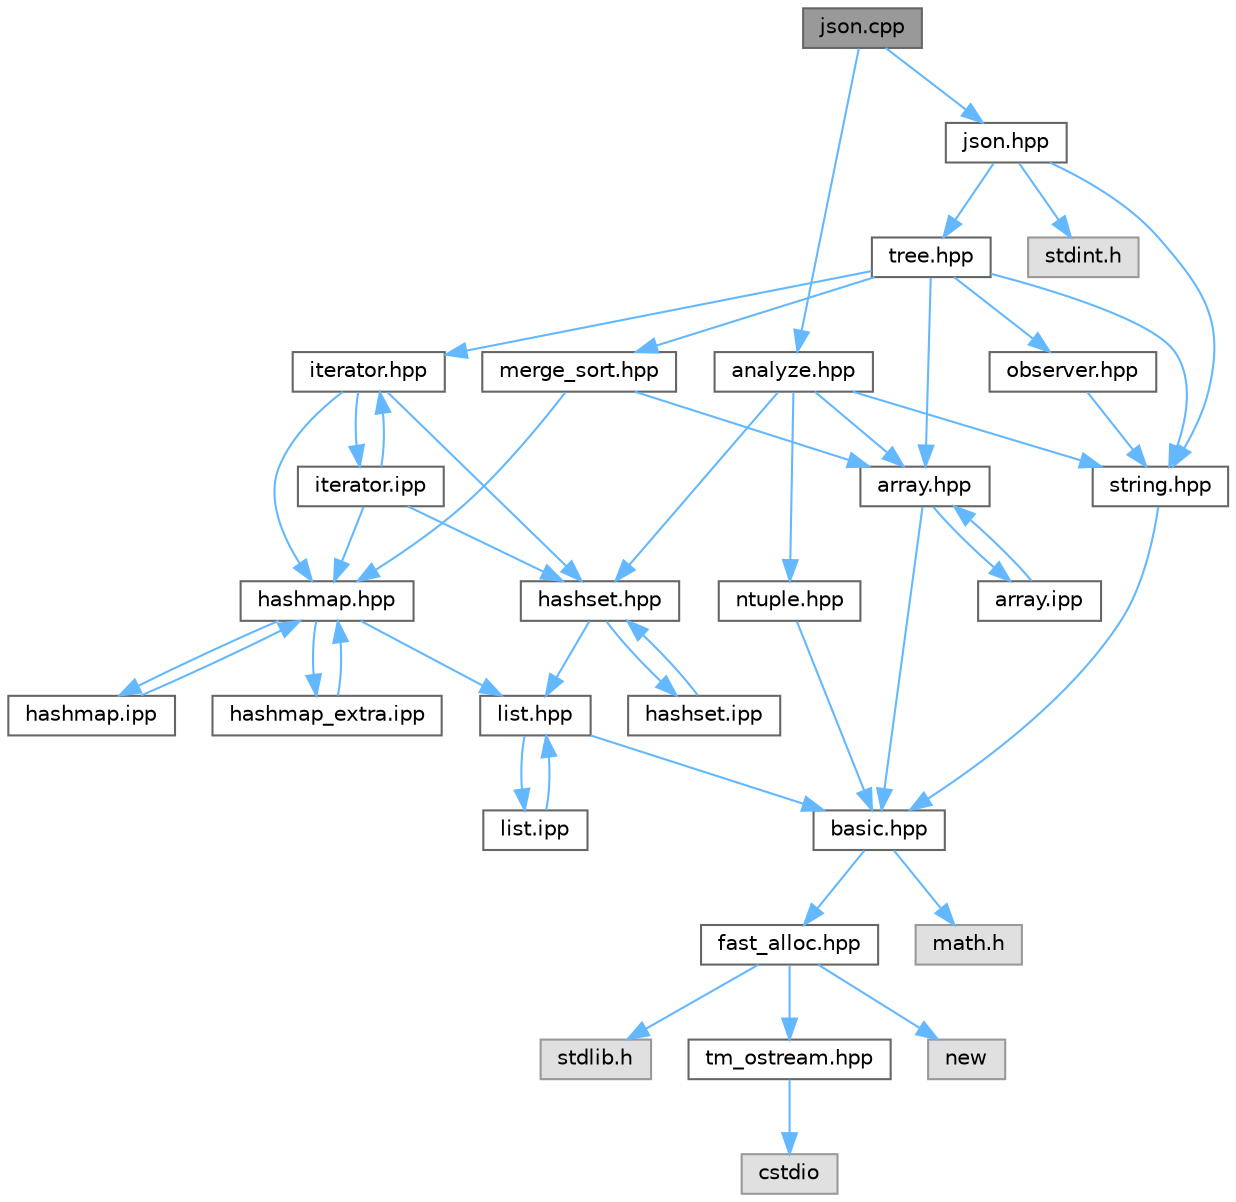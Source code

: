 digraph "json.cpp"
{
 // LATEX_PDF_SIZE
  bgcolor="transparent";
  edge [fontname=Helvetica,fontsize=10,labelfontname=Helvetica,labelfontsize=10];
  node [fontname=Helvetica,fontsize=10,shape=box,height=0.2,width=0.4];
  Node1 [label="json.cpp",height=0.2,width=0.4,color="gray40", fillcolor="grey60", style="filled", fontcolor="black",tooltip=" "];
  Node1 -> Node2 [color="steelblue1",style="solid"];
  Node2 [label="json.hpp",height=0.2,width=0.4,color="grey40", fillcolor="white", style="filled",URL="$json_8hpp.html",tooltip=" "];
  Node2 -> Node3 [color="steelblue1",style="solid"];
  Node3 [label="string.hpp",height=0.2,width=0.4,color="grey40", fillcolor="white", style="filled",URL="$string_8hpp.html",tooltip=" "];
  Node3 -> Node4 [color="steelblue1",style="solid"];
  Node4 [label="basic.hpp",height=0.2,width=0.4,color="grey40", fillcolor="white", style="filled",URL="$basic_8hpp.html",tooltip=" "];
  Node4 -> Node5 [color="steelblue1",style="solid"];
  Node5 [label="fast_alloc.hpp",height=0.2,width=0.4,color="grey40", fillcolor="white", style="filled",URL="$fast__alloc_8hpp.html",tooltip=" "];
  Node5 -> Node6 [color="steelblue1",style="solid"];
  Node6 [label="stdlib.h",height=0.2,width=0.4,color="grey60", fillcolor="#E0E0E0", style="filled",tooltip=" "];
  Node5 -> Node7 [color="steelblue1",style="solid"];
  Node7 [label="tm_ostream.hpp",height=0.2,width=0.4,color="grey40", fillcolor="white", style="filled",URL="$tm__ostream_8hpp.html",tooltip=" "];
  Node7 -> Node8 [color="steelblue1",style="solid"];
  Node8 [label="cstdio",height=0.2,width=0.4,color="grey60", fillcolor="#E0E0E0", style="filled",tooltip=" "];
  Node5 -> Node9 [color="steelblue1",style="solid"];
  Node9 [label="new",height=0.2,width=0.4,color="grey60", fillcolor="#E0E0E0", style="filled",tooltip=" "];
  Node4 -> Node10 [color="steelblue1",style="solid"];
  Node10 [label="math.h",height=0.2,width=0.4,color="grey60", fillcolor="#E0E0E0", style="filled",tooltip=" "];
  Node2 -> Node11 [color="steelblue1",style="solid"];
  Node11 [label="tree.hpp",height=0.2,width=0.4,color="grey40", fillcolor="white", style="filled",URL="$tree_8hpp.html",tooltip=" "];
  Node11 -> Node12 [color="steelblue1",style="solid"];
  Node12 [label="array.hpp",height=0.2,width=0.4,color="grey40", fillcolor="white", style="filled",URL="$array_8hpp.html",tooltip=" "];
  Node12 -> Node4 [color="steelblue1",style="solid"];
  Node12 -> Node13 [color="steelblue1",style="solid"];
  Node13 [label="array.ipp",height=0.2,width=0.4,color="grey40", fillcolor="white", style="filled",URL="$array_8ipp.html",tooltip=" "];
  Node13 -> Node12 [color="steelblue1",style="solid"];
  Node11 -> Node14 [color="steelblue1",style="solid"];
  Node14 [label="iterator.hpp",height=0.2,width=0.4,color="grey40", fillcolor="white", style="filled",URL="$iterator_8hpp.html",tooltip=" "];
  Node14 -> Node15 [color="steelblue1",style="solid"];
  Node15 [label="hashmap.hpp",height=0.2,width=0.4,color="grey40", fillcolor="white", style="filled",URL="$hashmap_8hpp.html",tooltip=" "];
  Node15 -> Node16 [color="steelblue1",style="solid"];
  Node16 [label="list.hpp",height=0.2,width=0.4,color="grey40", fillcolor="white", style="filled",URL="$list_8hpp.html",tooltip=" "];
  Node16 -> Node4 [color="steelblue1",style="solid"];
  Node16 -> Node17 [color="steelblue1",style="solid"];
  Node17 [label="list.ipp",height=0.2,width=0.4,color="grey40", fillcolor="white", style="filled",URL="$list_8ipp.html",tooltip=" "];
  Node17 -> Node16 [color="steelblue1",style="solid"];
  Node15 -> Node18 [color="steelblue1",style="solid"];
  Node18 [label="hashmap.ipp",height=0.2,width=0.4,color="grey40", fillcolor="white", style="filled",URL="$hashmap_8ipp.html",tooltip=" "];
  Node18 -> Node15 [color="steelblue1",style="solid"];
  Node15 -> Node19 [color="steelblue1",style="solid"];
  Node19 [label="hashmap_extra.ipp",height=0.2,width=0.4,color="grey40", fillcolor="white", style="filled",URL="$hashmap__extra_8ipp.html",tooltip=" "];
  Node19 -> Node15 [color="steelblue1",style="solid"];
  Node14 -> Node20 [color="steelblue1",style="solid"];
  Node20 [label="hashset.hpp",height=0.2,width=0.4,color="grey40", fillcolor="white", style="filled",URL="$hashset_8hpp.html",tooltip=" "];
  Node20 -> Node16 [color="steelblue1",style="solid"];
  Node20 -> Node21 [color="steelblue1",style="solid"];
  Node21 [label="hashset.ipp",height=0.2,width=0.4,color="grey40", fillcolor="white", style="filled",URL="$hashset_8ipp.html",tooltip=" "];
  Node21 -> Node20 [color="steelblue1",style="solid"];
  Node14 -> Node22 [color="steelblue1",style="solid"];
  Node22 [label="iterator.ipp",height=0.2,width=0.4,color="grey40", fillcolor="white", style="filled",URL="$iterator_8ipp.html",tooltip=" "];
  Node22 -> Node15 [color="steelblue1",style="solid"];
  Node22 -> Node20 [color="steelblue1",style="solid"];
  Node22 -> Node14 [color="steelblue1",style="solid"];
  Node11 -> Node23 [color="steelblue1",style="solid"];
  Node23 [label="merge_sort.hpp",height=0.2,width=0.4,color="grey40", fillcolor="white", style="filled",URL="$merge__sort_8hpp.html",tooltip=" "];
  Node23 -> Node12 [color="steelblue1",style="solid"];
  Node23 -> Node15 [color="steelblue1",style="solid"];
  Node11 -> Node24 [color="steelblue1",style="solid"];
  Node24 [label="observer.hpp",height=0.2,width=0.4,color="grey40", fillcolor="white", style="filled",URL="$observer_8hpp.html",tooltip=" "];
  Node24 -> Node3 [color="steelblue1",style="solid"];
  Node11 -> Node3 [color="steelblue1",style="solid"];
  Node2 -> Node25 [color="steelblue1",style="solid"];
  Node25 [label="stdint.h",height=0.2,width=0.4,color="grey60", fillcolor="#E0E0E0", style="filled",tooltip=" "];
  Node1 -> Node26 [color="steelblue1",style="solid"];
  Node26 [label="analyze.hpp",height=0.2,width=0.4,color="grey40", fillcolor="white", style="filled",URL="$analyze_8hpp.html",tooltip=" "];
  Node26 -> Node12 [color="steelblue1",style="solid"];
  Node26 -> Node20 [color="steelblue1",style="solid"];
  Node26 -> Node27 [color="steelblue1",style="solid"];
  Node27 [label="ntuple.hpp",height=0.2,width=0.4,color="grey40", fillcolor="white", style="filled",URL="$ntuple_8hpp.html",tooltip=" "];
  Node27 -> Node4 [color="steelblue1",style="solid"];
  Node26 -> Node3 [color="steelblue1",style="solid"];
}
